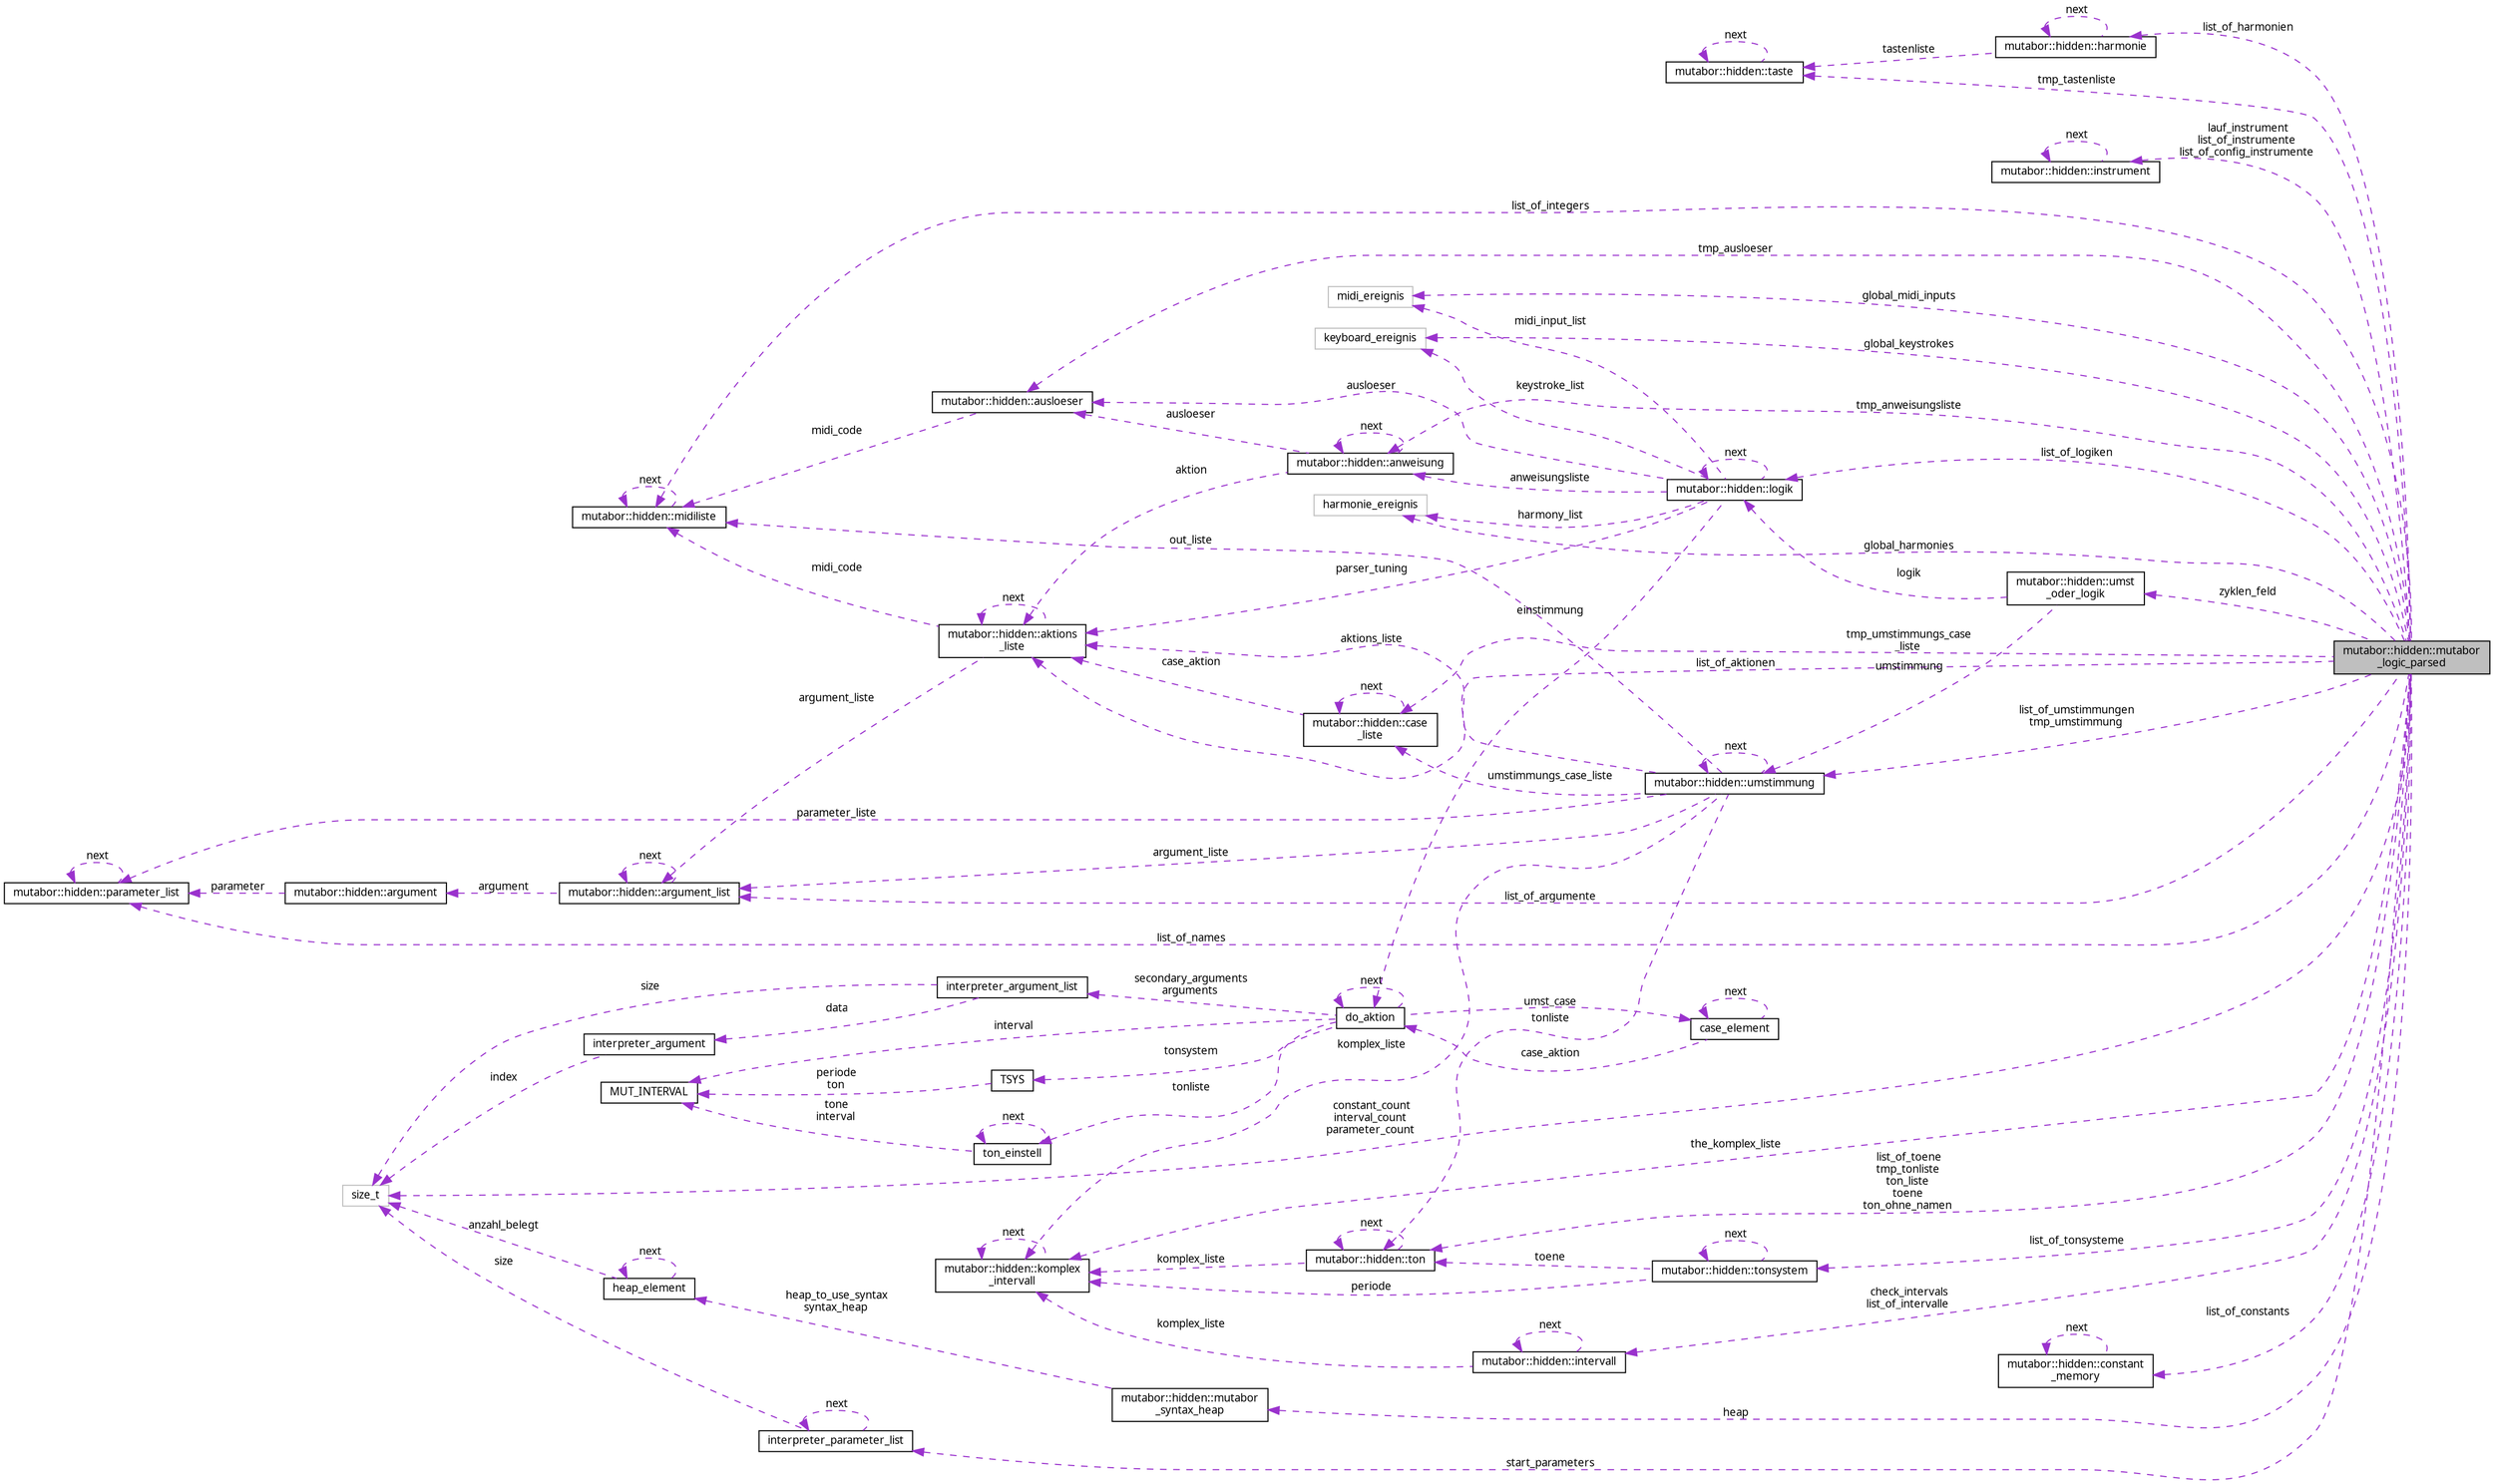 digraph "mutabor::hidden::mutabor_logic_parsed"
{
  edge [fontname="Sans",fontsize="10",labelfontname="Sans",labelfontsize="10"];
  node [fontname="Sans",fontsize="10",shape=record];
  rankdir="LR";
  Node1 [label="mutabor::hidden::mutabor\l_logic_parsed",height=0.2,width=0.4,color="black", fillcolor="grey75", style="filled", fontcolor="black"];
  Node2 -> Node1 [dir="back",color="darkorchid3",fontsize="10",style="dashed",label=" tmp_tastenliste" ,fontname="Sans"];
  Node2 [label="mutabor::hidden::taste",height=0.2,width=0.4,color="black", fillcolor="white", style="filled",URL="$d7/d45/structmutabor_1_1hidden_1_1taste.html"];
  Node2 -> Node2 [dir="back",color="darkorchid3",fontsize="10",style="dashed",label=" next" ,fontname="Sans"];
  Node3 -> Node1 [dir="back",color="darkorchid3",fontsize="10",style="dashed",label=" global_midi_inputs" ,fontname="Sans"];
  Node3 [label="midi_ereignis",height=0.2,width=0.4,color="grey75", fillcolor="white", style="filled"];
  Node4 -> Node1 [dir="back",color="darkorchid3",fontsize="10",style="dashed",label=" lauf_instrument\nlist_of_instrumente\nlist_of_config_instrumente" ,fontname="Sans"];
  Node4 [label="mutabor::hidden::instrument",height=0.2,width=0.4,color="black", fillcolor="white", style="filled",URL="$db/d5d/structmutabor_1_1hidden_1_1instrument.html"];
  Node4 -> Node4 [dir="back",color="darkorchid3",fontsize="10",style="dashed",label=" next" ,fontname="Sans"];
  Node5 -> Node1 [dir="back",color="darkorchid3",fontsize="10",style="dashed",label=" tmp_ausloeser" ,fontname="Sans"];
  Node5 [label="mutabor::hidden::ausloeser",height=0.2,width=0.4,color="black", fillcolor="white", style="filled",URL="$df/d4f/structmutabor_1_1hidden_1_1ausloeser.html"];
  Node6 -> Node5 [dir="back",color="darkorchid3",fontsize="10",style="dashed",label=" midi_code" ,fontname="Sans"];
  Node6 [label="mutabor::hidden::midiliste",height=0.2,width=0.4,color="black", fillcolor="white", style="filled",URL="$d5/d35/structmutabor_1_1hidden_1_1midiliste.html"];
  Node6 -> Node6 [dir="back",color="darkorchid3",fontsize="10",style="dashed",label=" next" ,fontname="Sans"];
  Node7 -> Node1 [dir="back",color="darkorchid3",fontsize="10",style="dashed",label=" zyklen_feld" ,fontname="Sans"];
  Node7 [label="mutabor::hidden::umst\l_oder_logik",height=0.2,width=0.4,color="black", fillcolor="white", style="filled",URL="$d8/d82/structmutabor_1_1hidden_1_1umst__oder__logik.html"];
  Node8 -> Node7 [dir="back",color="darkorchid3",fontsize="10",style="dashed",label=" logik" ,fontname="Sans"];
  Node8 [label="mutabor::hidden::logik",height=0.2,width=0.4,color="black", fillcolor="white", style="filled",URL="$df/dc6/structmutabor_1_1hidden_1_1logik.html"];
  Node3 -> Node8 [dir="back",color="darkorchid3",fontsize="10",style="dashed",label=" midi_input_list" ,fontname="Sans"];
  Node5 -> Node8 [dir="back",color="darkorchid3",fontsize="10",style="dashed",label=" ausloeser" ,fontname="Sans"];
  Node9 -> Node8 [dir="back",color="darkorchid3",fontsize="10",style="dashed",label=" anweisungsliste" ,fontname="Sans"];
  Node9 [label="mutabor::hidden::anweisung",height=0.2,width=0.4,color="black", fillcolor="white", style="filled",URL="$df/d55/structmutabor_1_1hidden_1_1anweisung.html"];
  Node5 -> Node9 [dir="back",color="darkorchid3",fontsize="10",style="dashed",label=" ausloeser" ,fontname="Sans"];
  Node9 -> Node9 [dir="back",color="darkorchid3",fontsize="10",style="dashed",label=" next" ,fontname="Sans"];
  Node10 -> Node9 [dir="back",color="darkorchid3",fontsize="10",style="dashed",label=" aktion" ,fontname="Sans"];
  Node10 [label="mutabor::hidden::aktions\l_liste",height=0.2,width=0.4,color="black", fillcolor="white", style="filled",URL="$d0/d96/structmutabor_1_1hidden_1_1aktions__liste.html"];
  Node6 -> Node10 [dir="back",color="darkorchid3",fontsize="10",style="dashed",label=" midi_code" ,fontname="Sans"];
  Node10 -> Node10 [dir="back",color="darkorchid3",fontsize="10",style="dashed",label=" next" ,fontname="Sans"];
  Node11 -> Node10 [dir="back",color="darkorchid3",fontsize="10",style="dashed",label=" argument_liste" ,fontname="Sans"];
  Node11 [label="mutabor::hidden::argument_list",height=0.2,width=0.4,color="black", fillcolor="white", style="filled",URL="$d7/ddb/structmutabor_1_1hidden_1_1argument__list.html"];
  Node12 -> Node11 [dir="back",color="darkorchid3",fontsize="10",style="dashed",label=" argument" ,fontname="Sans"];
  Node12 [label="mutabor::hidden::argument",height=0.2,width=0.4,color="black", fillcolor="white", style="filled",URL="$d8/d96/structmutabor_1_1hidden_1_1argument.html"];
  Node13 -> Node12 [dir="back",color="darkorchid3",fontsize="10",style="dashed",label=" parameter" ,fontname="Sans"];
  Node13 [label="mutabor::hidden::parameter_list",height=0.2,width=0.4,color="black", fillcolor="white", style="filled",URL="$d4/d9f/structmutabor_1_1hidden_1_1parameter__list.html"];
  Node13 -> Node13 [dir="back",color="darkorchid3",fontsize="10",style="dashed",label=" next" ,fontname="Sans"];
  Node11 -> Node11 [dir="back",color="darkorchid3",fontsize="10",style="dashed",label=" next" ,fontname="Sans"];
  Node14 -> Node8 [dir="back",color="darkorchid3",fontsize="10",style="dashed",label=" einstimmung" ,fontname="Sans"];
  Node14 [label="do_aktion",height=0.2,width=0.4,color="black", fillcolor="white", style="filled",URL="$d5/d8c/structdo__aktion.html"];
  Node15 -> Node14 [dir="back",color="darkorchid3",fontsize="10",style="dashed",label=" umst_case" ,fontname="Sans"];
  Node15 [label="case_element",height=0.2,width=0.4,color="black", fillcolor="white", style="filled",URL="$dc/da0/structcase__element.html"];
  Node15 -> Node15 [dir="back",color="darkorchid3",fontsize="10",style="dashed",label=" next" ,fontname="Sans"];
  Node14 -> Node15 [dir="back",color="darkorchid3",fontsize="10",style="dashed",label=" case_aktion" ,fontname="Sans"];
  Node16 -> Node14 [dir="back",color="darkorchid3",fontsize="10",style="dashed",label=" secondary_arguments\narguments" ,fontname="Sans"];
  Node16 [label="interpreter_argument_list",height=0.2,width=0.4,color="black", fillcolor="white", style="filled",URL="$dc/d87/structinterpreter__argument__list.html"];
  Node17 -> Node16 [dir="back",color="darkorchid3",fontsize="10",style="dashed",label=" data" ,fontname="Sans"];
  Node17 [label="interpreter_argument",height=0.2,width=0.4,color="black", fillcolor="white", style="filled",URL="$dc/d4e/unioninterpreter__argument.html"];
  Node18 -> Node17 [dir="back",color="darkorchid3",fontsize="10",style="dashed",label=" index" ,fontname="Sans"];
  Node18 [label="size_t",height=0.2,width=0.4,color="grey75", fillcolor="white", style="filled"];
  Node18 -> Node16 [dir="back",color="darkorchid3",fontsize="10",style="dashed",label=" size" ,fontname="Sans"];
  Node14 -> Node14 [dir="back",color="darkorchid3",fontsize="10",style="dashed",label=" next" ,fontname="Sans"];
  Node19 -> Node14 [dir="back",color="darkorchid3",fontsize="10",style="dashed",label=" interval" ,fontname="Sans"];
  Node19 [label="MUT_INTERVAL",height=0.2,width=0.4,color="black", fillcolor="white", style="filled",URL="$d6/dcd/structMUT__INTERVAL.html"];
  Node20 -> Node14 [dir="back",color="darkorchid3",fontsize="10",style="dashed",label=" tonsystem" ,fontname="Sans"];
  Node20 [label="TSYS",height=0.2,width=0.4,color="black", fillcolor="white", style="filled",URL="$d4/d2a/structTSYS.html"];
  Node19 -> Node20 [dir="back",color="darkorchid3",fontsize="10",style="dashed",label=" periode\nton" ,fontname="Sans"];
  Node21 -> Node14 [dir="back",color="darkorchid3",fontsize="10",style="dashed",label=" tonliste" ,fontname="Sans"];
  Node21 [label="ton_einstell",height=0.2,width=0.4,color="black", fillcolor="white", style="filled",URL="$d4/dd8/structton__einstell.html"];
  Node19 -> Node21 [dir="back",color="darkorchid3",fontsize="10",style="dashed",label=" tone\ninterval" ,fontname="Sans"];
  Node21 -> Node21 [dir="back",color="darkorchid3",fontsize="10",style="dashed",label=" next" ,fontname="Sans"];
  Node22 -> Node8 [dir="back",color="darkorchid3",fontsize="10",style="dashed",label=" harmony_list" ,fontname="Sans"];
  Node22 [label="harmonie_ereignis",height=0.2,width=0.4,color="grey75", fillcolor="white", style="filled"];
  Node8 -> Node8 [dir="back",color="darkorchid3",fontsize="10",style="dashed",label=" next" ,fontname="Sans"];
  Node10 -> Node8 [dir="back",color="darkorchid3",fontsize="10",style="dashed",label=" parser_tuning" ,fontname="Sans"];
  Node23 -> Node8 [dir="back",color="darkorchid3",fontsize="10",style="dashed",label=" keystroke_list" ,fontname="Sans"];
  Node23 [label="keyboard_ereignis",height=0.2,width=0.4,color="grey75", fillcolor="white", style="filled"];
  Node24 -> Node7 [dir="back",color="darkorchid3",fontsize="10",style="dashed",label=" umstimmung" ,fontname="Sans"];
  Node24 [label="mutabor::hidden::umstimmung",height=0.2,width=0.4,color="black", fillcolor="white", style="filled",URL="$db/d91/structmutabor_1_1hidden_1_1umstimmung.html"];
  Node6 -> Node24 [dir="back",color="darkorchid3",fontsize="10",style="dashed",label=" out_liste" ,fontname="Sans"];
  Node25 -> Node24 [dir="back",color="darkorchid3",fontsize="10",style="dashed",label=" komplex_liste" ,fontname="Sans"];
  Node25 [label="mutabor::hidden::komplex\l_intervall",height=0.2,width=0.4,color="black", fillcolor="white", style="filled",URL="$da/dd2/structmutabor_1_1hidden_1_1komplex__intervall.html"];
  Node25 -> Node25 [dir="back",color="darkorchid3",fontsize="10",style="dashed",label=" next" ,fontname="Sans"];
  Node26 -> Node24 [dir="back",color="darkorchid3",fontsize="10",style="dashed",label=" umstimmungs_case_liste" ,fontname="Sans"];
  Node26 [label="mutabor::hidden::case\l_liste",height=0.2,width=0.4,color="black", fillcolor="white", style="filled",URL="$d0/d0b/structmutabor_1_1hidden_1_1case__liste.html"];
  Node26 -> Node26 [dir="back",color="darkorchid3",fontsize="10",style="dashed",label=" next" ,fontname="Sans"];
  Node10 -> Node26 [dir="back",color="darkorchid3",fontsize="10",style="dashed",label=" case_aktion" ,fontname="Sans"];
  Node24 -> Node24 [dir="back",color="darkorchid3",fontsize="10",style="dashed",label=" next" ,fontname="Sans"];
  Node10 -> Node24 [dir="back",color="darkorchid3",fontsize="10",style="dashed",label=" aktions_liste" ,fontname="Sans"];
  Node13 -> Node24 [dir="back",color="darkorchid3",fontsize="10",style="dashed",label=" parameter_liste" ,fontname="Sans"];
  Node27 -> Node24 [dir="back",color="darkorchid3",fontsize="10",style="dashed",label=" tonliste" ,fontname="Sans"];
  Node27 [label="mutabor::hidden::ton",height=0.2,width=0.4,color="black", fillcolor="white", style="filled",URL="$d6/dea/structmutabor_1_1hidden_1_1ton.html"];
  Node25 -> Node27 [dir="back",color="darkorchid3",fontsize="10",style="dashed",label=" komplex_liste" ,fontname="Sans"];
  Node27 -> Node27 [dir="back",color="darkorchid3",fontsize="10",style="dashed",label=" next" ,fontname="Sans"];
  Node11 -> Node24 [dir="back",color="darkorchid3",fontsize="10",style="dashed",label=" argument_liste" ,fontname="Sans"];
  Node9 -> Node1 [dir="back",color="darkorchid3",fontsize="10",style="dashed",label=" tmp_anweisungsliste" ,fontname="Sans"];
  Node28 -> Node1 [dir="back",color="darkorchid3",fontsize="10",style="dashed",label=" list_of_harmonien" ,fontname="Sans"];
  Node28 [label="mutabor::hidden::harmonie",height=0.2,width=0.4,color="black", fillcolor="white", style="filled",URL="$dd/d47/structmutabor_1_1hidden_1_1harmonie.html"];
  Node2 -> Node28 [dir="back",color="darkorchid3",fontsize="10",style="dashed",label=" tastenliste" ,fontname="Sans"];
  Node28 -> Node28 [dir="back",color="darkorchid3",fontsize="10",style="dashed",label=" next" ,fontname="Sans"];
  Node29 -> Node1 [dir="back",color="darkorchid3",fontsize="10",style="dashed",label=" list_of_tonsysteme" ,fontname="Sans"];
  Node29 [label="mutabor::hidden::tonsystem",height=0.2,width=0.4,color="black", fillcolor="white", style="filled",URL="$da/d01/structmutabor_1_1hidden_1_1tonsystem.html"];
  Node29 -> Node29 [dir="back",color="darkorchid3",fontsize="10",style="dashed",label=" next" ,fontname="Sans"];
  Node25 -> Node29 [dir="back",color="darkorchid3",fontsize="10",style="dashed",label=" periode" ,fontname="Sans"];
  Node27 -> Node29 [dir="back",color="darkorchid3",fontsize="10",style="dashed",label=" toene" ,fontname="Sans"];
  Node25 -> Node1 [dir="back",color="darkorchid3",fontsize="10",style="dashed",label=" the_komplex_liste" ,fontname="Sans"];
  Node6 -> Node1 [dir="back",color="darkorchid3",fontsize="10",style="dashed",label=" list_of_integers" ,fontname="Sans"];
  Node30 -> Node1 [dir="back",color="darkorchid3",fontsize="10",style="dashed",label=" heap" ,fontname="Sans"];
  Node30 [label="mutabor::hidden::mutabor\l_syntax_heap",height=0.2,width=0.4,color="black", fillcolor="white", style="filled",URL="$db/d71/structmutabor_1_1hidden_1_1mutabor__syntax__heap.html"];
  Node31 -> Node30 [dir="back",color="darkorchid3",fontsize="10",style="dashed",label=" heap_to_use_syntax\nsyntax_heap" ,fontname="Sans"];
  Node31 [label="heap_element",height=0.2,width=0.4,color="black", fillcolor="white", style="filled",URL="$d8/d7d/structheap__element.html"];
  Node31 -> Node31 [dir="back",color="darkorchid3",fontsize="10",style="dashed",label=" next" ,fontname="Sans"];
  Node18 -> Node31 [dir="back",color="darkorchid3",fontsize="10",style="dashed",label=" anzahl_belegt" ,fontname="Sans"];
  Node32 -> Node1 [dir="back",color="darkorchid3",fontsize="10",style="dashed",label=" list_of_constants" ,fontname="Sans"];
  Node32 [label="mutabor::hidden::constant\l_memory",height=0.2,width=0.4,color="black", fillcolor="white", style="filled",URL="$d0/db6/structmutabor_1_1hidden_1_1constant__memory.html",tooltip="Cache of constant values. "];
  Node32 -> Node32 [dir="back",color="darkorchid3",fontsize="10",style="dashed",label=" next" ,fontname="Sans"];
  Node22 -> Node1 [dir="back",color="darkorchid3",fontsize="10",style="dashed",label=" global_harmonies" ,fontname="Sans"];
  Node8 -> Node1 [dir="back",color="darkorchid3",fontsize="10",style="dashed",label=" list_of_logiken" ,fontname="Sans"];
  Node26 -> Node1 [dir="back",color="darkorchid3",fontsize="10",style="dashed",label=" tmp_umstimmungs_case\l_liste" ,fontname="Sans"];
  Node33 -> Node1 [dir="back",color="darkorchid3",fontsize="10",style="dashed",label=" start_parameters" ,fontname="Sans"];
  Node33 [label="interpreter_parameter_list",height=0.2,width=0.4,color="black", fillcolor="white", style="filled",URL="$da/d32/structinterpreter__parameter__list.html"];
  Node33 -> Node33 [dir="back",color="darkorchid3",fontsize="10",style="dashed",label=" next" ,fontname="Sans"];
  Node18 -> Node33 [dir="back",color="darkorchid3",fontsize="10",style="dashed",label=" size" ,fontname="Sans"];
  Node18 -> Node1 [dir="back",color="darkorchid3",fontsize="10",style="dashed",label=" constant_count\ninterval_count\nparameter_count" ,fontname="Sans"];
  Node10 -> Node1 [dir="back",color="darkorchid3",fontsize="10",style="dashed",label=" list_of_aktionen" ,fontname="Sans"];
  Node13 -> Node1 [dir="back",color="darkorchid3",fontsize="10",style="dashed",label=" list_of_names" ,fontname="Sans"];
  Node24 -> Node1 [dir="back",color="darkorchid3",fontsize="10",style="dashed",label=" list_of_umstimmungen\ntmp_umstimmung" ,fontname="Sans"];
  Node34 -> Node1 [dir="back",color="darkorchid3",fontsize="10",style="dashed",label=" check_intervals\nlist_of_intervalle" ,fontname="Sans"];
  Node34 [label="mutabor::hidden::intervall",height=0.2,width=0.4,color="black", fillcolor="white", style="filled",URL="$dc/d19/structmutabor_1_1hidden_1_1intervall.html"];
  Node25 -> Node34 [dir="back",color="darkorchid3",fontsize="10",style="dashed",label=" komplex_liste" ,fontname="Sans"];
  Node34 -> Node34 [dir="back",color="darkorchid3",fontsize="10",style="dashed",label=" next" ,fontname="Sans"];
  Node23 -> Node1 [dir="back",color="darkorchid3",fontsize="10",style="dashed",label=" global_keystrokes" ,fontname="Sans"];
  Node11 -> Node1 [dir="back",color="darkorchid3",fontsize="10",style="dashed",label=" list_of_argumente" ,fontname="Sans"];
  Node27 -> Node1 [dir="back",color="darkorchid3",fontsize="10",style="dashed",label=" list_of_toene\ntmp_tonliste\nton_liste\ntoene\nton_ohne_namen" ,fontname="Sans"];
}
